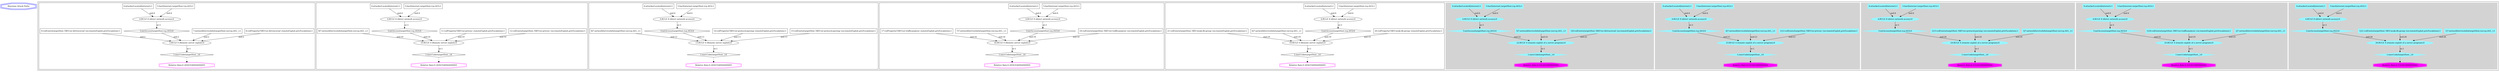 // This is the result.
digraph cluster_Attack_Paths {
	compound=true
	"Attack Paths" [label="Bayesian Attack Paths" color=blue shape=tripleoctagon]
	subgraph "cluster_Series:1" {
		compound=true
		subgraph "cluster_rate:1" {
			graph [color=lightgrey style=filled]
			node [color=cadetblue1 style=filled]
			"1|5" [label="5:hacl(internet,targetHost,tcp,443):1" shape=box]
			"1|1|7" [label="1|7:networkServiceInfo(targetHost,tor,tcp,443,_):1" shape=box]
			"1|3" [label="3:netAccess(targetHost,tcp,443):0" shape=diamond]
			"1|4" [label="4:RULE 8 (direct network access):0" shape=ellipse]
			"1|1|21" [label="1|21:vulExists(targetHost,'DKV-weak-dh-group',tor,remoteExploit,privEscalation):1" shape=box]
			"1|1" [label="1:execCode(targetHost,_):0" shape=diamond]
			"1|26" [label="26:RULE 4 (remote exploit of a server program):0" shape=ellipse]
			"1|6" [label="6:attackerLocated(internet):1" shape=box]
			"1|4" -> "1|3" [label="or:3"]
			"1|5" -> "1|4" [label="and:4"]
			"1|6" -> "1|4" [label="and:4"]
			"1|26" -> "1|1" [label="or:1"]
			"1|3" -> "1|26" [label="and:26"]
			"1|1|7" -> "1|26" [label="and:26"]
			"1|1|21" -> "1|26" [label="and:26"]
			Rate1 [label="Relative Rate:0.5314410000000002" color=magenta shape=doubleoctagon]
			"1|1" -> Rate1 [arrowhead=dot style=dashed]
		}
		subgraph "cluster_rate:2" {
			graph [color=lightgrey style=filled]
			node [color=cadetblue1 style=filled]
			"2|5" [label="5:hacl(internet,targetHost,tcp,443):1" shape=box]
			"2|2|7" [label="2|7:networkServiceInfo(targetHost,tor,tcp,443,_):1" shape=box]
			"2|3" [label="3:netAccess(targetHost,tcp,443):0" shape=diamond]
			"2|4" [label="4:RULE 8 (direct network access):0" shape=ellipse]
			"2|1|18" [label="1|18:vulExists(targetHost,'DKV-tor-trafficanalysis',tor,remoteExploit,privEscalation):1" shape=box]
			"2|1" [label="1:execCode(targetHost,_):0" shape=diamond]
			"2|6" [label="6:attackerLocated(internet):1" shape=box]
			"2|25" [label="25:RULE 4 (remote exploit of a server program):0" shape=ellipse]
			"2|4" -> "2|3" [label="or:3"]
			"2|5" -> "2|4" [label="and:4"]
			"2|6" -> "2|4" [label="and:4"]
			"2|25" -> "2|1" [label="or:1"]
			"2|3" -> "2|25" [label="and:25"]
			"2|2|7" -> "2|25" [label="and:25"]
			"2|1|18" -> "2|25" [label="and:25"]
			Rate2 [label="Relative Rate:0.5314410000000002" color=magenta shape=doubleoctagon]
			"2|1" -> Rate2 [arrowhead=dot style=dashed]
		}
		subgraph "cluster_rate:3" {
			graph [color=lightgrey style=filled]
			node [color=cadetblue1 style=filled]
			"3|24" [label="24:RULE 4 (remote exploit of a server program):0" shape=ellipse]
			"3|5" [label="5:hacl(internet,targetHost,tcp,443):1" shape=box]
			"3|3" [label="3:netAccess(targetHost,tcp,443):0" shape=diamond]
			"3|4" [label="4:RULE 8 (direct network access):0" shape=ellipse]
			"3|3|7" [label="3|7:networkServiceInfo(targetHost,tor,tcp,443,_):1" shape=box]
			"3|1|15" [label="1|15:vulExists(targetHost,'DKV-tor-protocol-parsing',tor,remoteExploit,privEscalation):1" shape=box]
			"3|1" [label="1:execCode(targetHost,_):0" shape=diamond]
			"3|6" [label="6:attackerLocated(internet):1" shape=box]
			"3|3" -> "3|24" [label="and:24"]
			"3|3|7" -> "3|24" [label="and:24"]
			"3|1|15" -> "3|24" [label="and:24"]
			"3|4" -> "3|3" [label="or:3"]
			"3|5" -> "3|4" [label="and:4"]
			"3|6" -> "3|4" [label="and:4"]
			"3|24" -> "3|1" [label="or:1"]
			Rate3 [label="Relative Rate:0.5314410000000002" color=magenta shape=doubleoctagon]
			"3|1" -> Rate3 [arrowhead=dot style=dashed]
		}
		subgraph "cluster_rate:4" {
			graph [color=lightgrey style=filled]
			node [color=cadetblue1 style=filled]
			"4|5" [label="5:hacl(internet,targetHost,tcp,443):1" shape=box]
			"4|23" [label="23:RULE 4 (remote exploit of a server program):0" shape=ellipse]
			"4|3" [label="3:netAccess(targetHost,tcp,443):0" shape=diamond]
			"4|4" [label="4:RULE 8 (direct network access):0" shape=ellipse]
			"4|1|12" [label="1|12:vulExists(targetHost,'DKV-tor-privesc',tor,remoteExploit,privEscalation):1" shape=box]
			"4|1" [label="1:execCode(targetHost,_):0" shape=diamond]
			"4|4|7" [label="4|7:networkServiceInfo(targetHost,tor,tcp,443,_):1" shape=box]
			"4|6" [label="6:attackerLocated(internet):1" shape=box]
			"4|3" -> "4|23" [label="and:23"]
			"4|4|7" -> "4|23" [label="and:23"]
			"4|1|12" -> "4|23" [label="and:23"]
			"4|4" -> "4|3" [label="or:3"]
			"4|5" -> "4|4" [label="and:4"]
			"4|6" -> "4|4" [label="and:4"]
			"4|23" -> "4|1" [label="or:1"]
			Rate4 [label="Relative Rate:0.5314410000000002" color=magenta shape=doubleoctagon]
			"4|1" -> Rate4 [arrowhead=dot style=dashed]
		}
		subgraph "cluster_rate:5" {
			graph [color=lightgrey style=filled]
			node [color=cadetblue1 style=filled]
			"5|5" [label="5:hacl(internet,targetHost,tcp,443):1" shape=box]
			"5|3" [label="3:netAccess(targetHost,tcp,443):0" shape=diamond]
			"5|4" [label="4:RULE 8 (direct network access):0" shape=ellipse]
			"5|1|9" [label="1|9:vulExists(targetHost,'DKV-tor-dirtraversal',tor,remoteExploit,privEscalation):1" shape=box]
			"5|1" [label="1:execCode(targetHost,_):0" shape=diamond]
			"5|22" [label="22:RULE 4 (remote exploit of a server program):0" shape=ellipse]
			"5|5|7" [label="5|7:networkServiceInfo(targetHost,tor,tcp,443,_):1" shape=box]
			"5|6" [label="6:attackerLocated(internet):1" shape=box]
			"5|4" -> "5|3" [label="or:3"]
			"5|5" -> "5|4" [label="and:4"]
			"5|6" -> "5|4" [label="and:4"]
			"5|22" -> "5|1" [label="or:1"]
			"5|3" -> "5|22" [label="and:22"]
			"5|5|7" -> "5|22" [label="and:22"]
			"5|1|9" -> "5|22" [label="and:22"]
			Rate5 [label="Relative Rate:0.5314410000000002" color=magenta shape=doubleoctagon]
			"5|1" -> Rate5 [arrowhead=dot style=dashed]
		}
		subgraph "cluster_rate:6" {
			"6|20" [label="20:vulProperty('DKV-weak-dh-group',remoteExploit,privEscalation):1" shape=box]
			"6|5" [label="5:hacl(internet,targetHost,tcp,443):1" shape=box]
			"6|19" [label="19:RULE 0 (Remote server exploit):0" shape=ellipse]
			"6|3" [label="3:netAccess(targetHost,tcp,443):0" shape=diamond]
			"6|4" [label="4:RULE 8 (direct network access):0" shape=ellipse]
			"6|1" [label="1:execCode(targetHost,_):0" shape=diamond]
			"6|6" [label="6:attackerLocated(internet):1" shape=box]
			"6|6|7" [label="6|7:networkServiceInfo(targetHost,tor,tcp,443,_):1" shape=box]
			"6|21" [label="21:vulExists(targetHost,'DKV-weak-dh-group',tor,remoteExploit,privEscalation):1" shape=box]
			"6|3" -> "6|19" [label="and:19"]
			"6|6|7" -> "6|19" [label="and:19"]
			"6|20" -> "6|19" [label="and:19"]
			"6|21" -> "6|19" [label="and:19"]
			"6|4" -> "6|3" [label="or:3"]
			"6|5" -> "6|4" [label="and:4"]
			"6|6" -> "6|4" [label="and:4"]
			"6|19" -> "6|1" [label="or:1"]
			Rate6 [label="Relative Rate:0.26563546944000005" color=magenta shape=doubleoctagon]
			"6|1" -> Rate6 [arrowhead=dot style=dashed]
		}
		subgraph "cluster_rate:7" {
			"7|16" [label="16:RULE 0 (Remote server exploit):0" shape=ellipse]
			"7|5" [label="5:hacl(internet,targetHost,tcp,443):1" shape=box]
			"7|3" [label="3:netAccess(targetHost,tcp,443):0" shape=diamond]
			"7|4" [label="4:RULE 8 (direct network access):0" shape=ellipse]
			"7|1" [label="1:execCode(targetHost,_):0" shape=diamond]
			"7|18" [label="18:vulExists(targetHost,'DKV-tor-trafficanalysis',tor,remoteExploit,privEscalation):1" shape=box]
			"7|6" [label="6:attackerLocated(internet):1" shape=box]
			"7|7|7" [label="7|7:networkServiceInfo(targetHost,tor,tcp,443,_):1" shape=box]
			"7|17" [label="17:vulProperty('DKV-tor-trafficanalysis',remoteExploit,privEscalation):1" shape=box]
			"7|3" -> "7|16" [label="and:16"]
			"7|7|7" -> "7|16" [label="and:16"]
			"7|17" -> "7|16" [label="and:16"]
			"7|18" -> "7|16" [label="and:16"]
			"7|4" -> "7|3" [label="or:3"]
			"7|5" -> "7|4" [label="and:4"]
			"7|6" -> "7|4" [label="and:4"]
			"7|16" -> "7|1" [label="or:1"]
			Rate7 [label="Relative Rate:0.26563546944000005" color=magenta shape=doubleoctagon]
			"7|1" -> Rate7 [arrowhead=dot style=dashed]
		}
		subgraph "cluster_rate:8" {
			"8|5" [label="5:hacl(internet,targetHost,tcp,443):1" shape=box]
			"8|15" [label="15:vulExists(targetHost,'DKV-tor-protocol-parsing',tor,remoteExploit,privEscalation):1" shape=box]
			"8|3" [label="3:netAccess(targetHost,tcp,443):0" shape=diamond]
			"8|4" [label="4:RULE 8 (direct network access):0" shape=ellipse]
			"8|1" [label="1:execCode(targetHost,_):0" shape=diamond]
			"8|14" [label="14:vulProperty('DKV-tor-protocol-parsing',remoteExploit,privEscalation):1" shape=box]
			"8|6" [label="6:attackerLocated(internet):1" shape=box]
			"8|8|7" [label="8|7:networkServiceInfo(targetHost,tor,tcp,443,_):1" shape=box]
			"8|13" [label="13:RULE 0 (Remote server exploit):0" shape=ellipse]
			"8|4" -> "8|3" [label="or:3"]
			"8|5" -> "8|4" [label="and:4"]
			"8|6" -> "8|4" [label="and:4"]
			"8|13" -> "8|1" [label="or:1"]
			"8|3" -> "8|13" [label="and:13"]
			"8|8|7" -> "8|13" [label="and:13"]
			"8|14" -> "8|13" [label="and:13"]
			"8|15" -> "8|13" [label="and:13"]
			Rate8 [label="Relative Rate:0.26563546944000005" color=magenta shape=doubleoctagon]
			"8|1" -> Rate8 [arrowhead=dot style=dashed]
		}
		subgraph "cluster_rate:9" {
			"9|10" [label="10:RULE 0 (Remote server exploit):0" shape=ellipse]
			"9|12" [label="12:vulExists(targetHost,'DKV-tor-privesc',tor,remoteExploit,privEscalation):1" shape=box]
			"9|5" [label="5:hacl(internet,targetHost,tcp,443):1" shape=box]
			"9|11" [label="11:vulProperty('DKV-tor-privesc',remoteExploit,privEscalation):1" shape=box]
			"9|3" [label="3:netAccess(targetHost,tcp,443):0" shape=diamond]
			"9|4" [label="4:RULE 8 (direct network access):0" shape=ellipse]
			"9|1" [label="1:execCode(targetHost,_):0" shape=diamond]
			"9|6" [label="6:attackerLocated(internet):1" shape=box]
			"9|9|7" [label="9|7:networkServiceInfo(targetHost,tor,tcp,443,_):1" shape=box]
			"9|3" -> "9|10" [label="and:10"]
			"9|9|7" -> "9|10" [label="and:10"]
			"9|11" -> "9|10" [label="and:10"]
			"9|12" -> "9|10" [label="and:10"]
			"9|4" -> "9|3" [label="or:3"]
			"9|5" -> "9|4" [label="and:4"]
			"9|6" -> "9|4" [label="and:4"]
			"9|10" -> "9|1" [label="or:1"]
			Rate9 [label="Relative Rate:0.26563546944000005" color=magenta shape=doubleoctagon]
			"9|1" -> Rate9 [arrowhead=dot style=dashed]
		}
		subgraph "cluster_rate:10" {
			"10|5" [label="5:hacl(internet,targetHost,tcp,443):1" shape=box]
			"10|8" [label="8:vulProperty('DKV-tor-dirtraversal',remoteExploit,privEscalation):1" shape=box]
			"10|2" [label="2:RULE 0 (Remote server exploit):0" shape=ellipse]
			"10|3" [label="3:netAccess(targetHost,tcp,443):0" shape=diamond]
			"10|4" [label="4:RULE 8 (direct network access):0" shape=ellipse]
			"10|7" [label="7:networkServiceInfo(targetHost,tor,tcp,443,_):1" shape=box]
			"10|1" [label="1:execCode(targetHost,_):0" shape=diamond]
			"10|6" [label="6:attackerLocated(internet):1" shape=box]
			"10|9" [label="9:vulExists(targetHost,'DKV-tor-dirtraversal',tor,remoteExploit,privEscalation):1" shape=box]
			"10|3" -> "10|2" [label="and:2"]
			"10|7" -> "10|2" [label="and:2"]
			"10|8" -> "10|2" [label="and:2"]
			"10|9" -> "10|2" [label="and:2"]
			"10|4" -> "10|3" [label="or:3"]
			"10|5" -> "10|4" [label="and:4"]
			"10|6" -> "10|4" [label="and:4"]
			"10|2" -> "10|1" [label="or:1"]
			Rate10 [label="Relative Rate:0.26563546944000005" color=magenta shape=doubleoctagon]
			"10|1" -> Rate10 [arrowhead=dot style=dashed]
		}
	}
}
